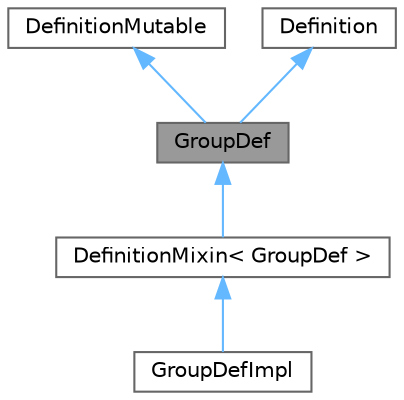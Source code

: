 digraph "GroupDef"
{
 // INTERACTIVE_SVG=YES
 // LATEX_PDF_SIZE
  bgcolor="transparent";
  edge [fontname=Helvetica,fontsize=10,labelfontname=Helvetica,labelfontsize=10];
  node [fontname=Helvetica,fontsize=10,shape=box,height=0.2,width=0.4];
  Node1 [label="GroupDef",height=0.2,width=0.4,color="gray40", fillcolor="grey60", style="filled", fontcolor="black",tooltip="A model of a group of symbols."];
  Node2 -> Node1 [dir="back",color="steelblue1",style="solid"];
  Node2 [label="DefinitionMutable",height=0.2,width=0.4,color="gray40", fillcolor="white", style="filled",URL="$d0/d46/class_definition_mutable.html",tooltip=" "];
  Node3 -> Node1 [dir="back",color="steelblue1",style="solid"];
  Node3 [label="Definition",height=0.2,width=0.4,color="gray40", fillcolor="white", style="filled",URL="$d5/dcc/class_definition.html",tooltip="The common base class of all entity definitions found in the sources."];
  Node1 -> Node4 [dir="back",color="steelblue1",style="solid"];
  Node4 [label="DefinitionMixin\< GroupDef \>",height=0.2,width=0.4,color="gray40", fillcolor="white", style="filled",URL="$dd/d10/class_definition_mixin.html",tooltip=" "];
  Node4 -> Node5 [dir="back",color="steelblue1",style="solid"];
  Node5 [label="GroupDefImpl",height=0.2,width=0.4,color="gray40", fillcolor="white", style="filled",URL="$db/d22/class_group_def_impl.html",tooltip=" "];
}
